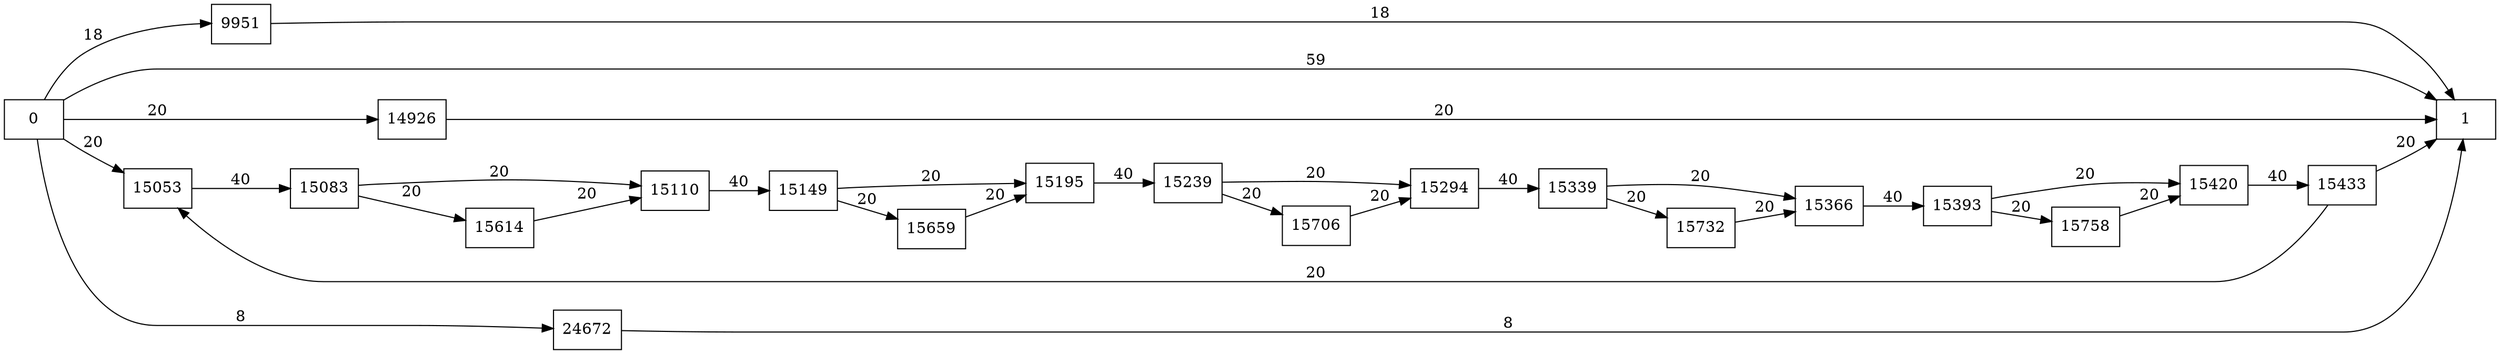 digraph {
	graph [rankdir=LR]
	node [shape=rectangle]
	9951 -> 1 [label=18]
	14926 -> 1 [label=20]
	15053 -> 15083 [label=40]
	15083 -> 15110 [label=20]
	15083 -> 15614 [label=20]
	15110 -> 15149 [label=40]
	15149 -> 15195 [label=20]
	15149 -> 15659 [label=20]
	15195 -> 15239 [label=40]
	15239 -> 15294 [label=20]
	15239 -> 15706 [label=20]
	15294 -> 15339 [label=40]
	15339 -> 15366 [label=20]
	15339 -> 15732 [label=20]
	15366 -> 15393 [label=40]
	15393 -> 15420 [label=20]
	15393 -> 15758 [label=20]
	15420 -> 15433 [label=40]
	15433 -> 15053 [label=20]
	15433 -> 1 [label=20]
	15614 -> 15110 [label=20]
	15659 -> 15195 [label=20]
	15706 -> 15294 [label=20]
	15732 -> 15366 [label=20]
	15758 -> 15420 [label=20]
	24672 -> 1 [label=8]
	0 -> 1 [label=59]
	0 -> 9951 [label=18]
	0 -> 14926 [label=20]
	0 -> 15053 [label=20]
	0 -> 24672 [label=8]
}
